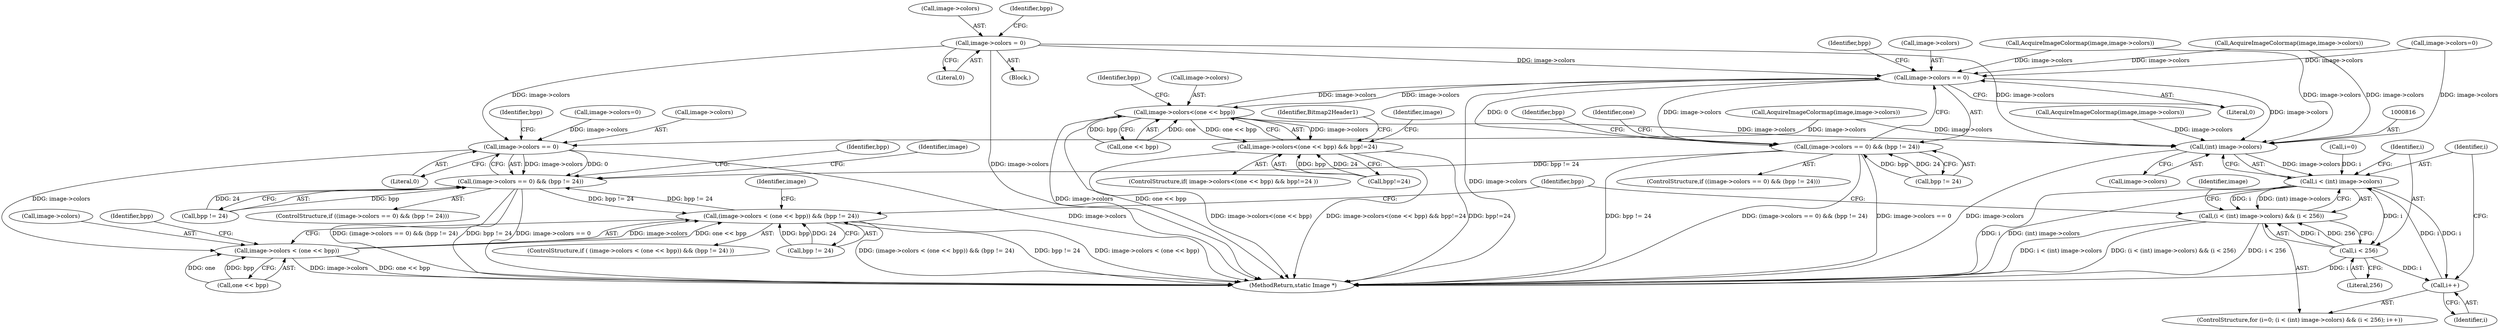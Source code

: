 digraph "0_ImageMagick_d9b2209a69ee90d8df81fb124eb66f593eb9f599_0@pointer" {
"1000309" [label="(Call,image->colors = 0)"];
"1000780" [label="(Call,image->colors == 0)"];
"1000779" [label="(Call,(image->colors == 0) && (bpp != 24))"];
"1000875" [label="(Call,(image->colors < (one << bpp)) && (bpp != 24))"];
"1000876" [label="(Call,image->colors < (one << bpp))"];
"1000815" [label="(Call,(int) image->colors)"];
"1000813" [label="(Call,i < (int) image->colors)"];
"1000812" [label="(Call,(i < (int) image->colors) && (i < 256))"];
"1000820" [label="(Call,i < 256)"];
"1000823" [label="(Call,i++)"];
"1001482" [label="(Call,image->colors == 0)"];
"1001481" [label="(Call,(image->colors == 0) && (bpp != 24))"];
"1001518" [label="(Call,image->colors<(one << bpp))"];
"1001517" [label="(Call,image->colors<(one << bpp) && bpp!=24)"];
"1000781" [label="(Call,image->colors)"];
"1001514" [label="(Identifier,bpp)"];
"1000778" [label="(ControlStructure,if ((image->colors == 0) && (bpp != 24)))"];
"1001318" [label="(Call,AcquireImageColormap(image,image->colors))"];
"1001480" [label="(ControlStructure,if ((image->colors == 0) && (bpp != 24)))"];
"1000908" [label="(Identifier,bpp)"];
"1000877" [label="(Call,image->colors)"];
"1000830" [label="(Identifier,image)"];
"1000815" [label="(Call,(int) image->colors)"];
"1000313" [label="(Literal,0)"];
"1000820" [label="(Call,i < 256)"];
"1000779" [label="(Call,(image->colors == 0) && (bpp != 24))"];
"1000817" [label="(Call,image->colors)"];
"1001738" [label="(Call,image->colors=0)"];
"1000812" [label="(Call,(i < (int) image->colors) && (i < 256))"];
"1000872" [label="(Identifier,bpp)"];
"1001504" [label="(Call,AcquireImageColormap(image,image->colors))"];
"1000884" [label="(Identifier,bpp)"];
"1000808" [label="(ControlStructure,for (i=0; (i < (int) image->colors) && (i < 256); i++))"];
"1000883" [label="(Call,bpp != 24)"];
"1000310" [label="(Call,image->colors)"];
"1001914" [label="(MethodReturn,static Image *)"];
"1000784" [label="(Literal,0)"];
"1000814" [label="(Identifier,i)"];
"1000809" [label="(Call,i=0)"];
"1000880" [label="(Call,one << bpp)"];
"1001486" [label="(Literal,0)"];
"1000503" [label="(Call,AcquireImageColormap(image,image->colors))"];
"1000874" [label="(ControlStructure,if ( (image->colors < (one << bpp)) && (bpp != 24) ))"];
"1001157" [label="(Call,image->colors=0)"];
"1001519" [label="(Call,image->colors)"];
"1001481" [label="(Call,(image->colors == 0) && (bpp != 24))"];
"1000780" [label="(Call,image->colors == 0)"];
"1000798" [label="(Call,AcquireImageColormap(image,image->colors))"];
"1000823" [label="(Call,i++)"];
"1000785" [label="(Call,bpp != 24)"];
"1001516" [label="(ControlStructure,if( image->colors<(one << bpp) && bpp!=24 ))"];
"1001518" [label="(Call,image->colors<(one << bpp))"];
"1001550" [label="(Identifier,Bitmap2Header1)"];
"1001483" [label="(Call,image->colors)"];
"1001493" [label="(Identifier,one)"];
"1000888" [label="(Identifier,image)"];
"1001488" [label="(Identifier,bpp)"];
"1000315" [label="(Identifier,bpp)"];
"1001517" [label="(Call,image->colors<(one << bpp) && bpp!=24)"];
"1001530" [label="(Identifier,image)"];
"1000876" [label="(Call,image->colors < (one << bpp))"];
"1000875" [label="(Call,(image->colors < (one << bpp)) && (bpp != 24))"];
"1001482" [label="(Call,image->colors == 0)"];
"1000141" [label="(Block,)"];
"1000824" [label="(Identifier,i)"];
"1000821" [label="(Identifier,i)"];
"1001526" [label="(Identifier,bpp)"];
"1000813" [label="(Call,i < (int) image->colors)"];
"1001487" [label="(Call,bpp != 24)"];
"1000309" [label="(Call,image->colors = 0)"];
"1000786" [label="(Identifier,bpp)"];
"1000822" [label="(Literal,256)"];
"1001525" [label="(Call,bpp!=24)"];
"1000791" [label="(Identifier,image)"];
"1001522" [label="(Call,one << bpp)"];
"1000309" -> "1000141"  [label="AST: "];
"1000309" -> "1000313"  [label="CFG: "];
"1000310" -> "1000309"  [label="AST: "];
"1000313" -> "1000309"  [label="AST: "];
"1000315" -> "1000309"  [label="CFG: "];
"1000309" -> "1001914"  [label="DDG: image->colors"];
"1000309" -> "1000780"  [label="DDG: image->colors"];
"1000309" -> "1000815"  [label="DDG: image->colors"];
"1000309" -> "1001482"  [label="DDG: image->colors"];
"1000780" -> "1000779"  [label="AST: "];
"1000780" -> "1000784"  [label="CFG: "];
"1000781" -> "1000780"  [label="AST: "];
"1000784" -> "1000780"  [label="AST: "];
"1000786" -> "1000780"  [label="CFG: "];
"1000779" -> "1000780"  [label="CFG: "];
"1000780" -> "1001914"  [label="DDG: image->colors"];
"1000780" -> "1000779"  [label="DDG: image->colors"];
"1000780" -> "1000779"  [label="DDG: 0"];
"1000503" -> "1000780"  [label="DDG: image->colors"];
"1001157" -> "1000780"  [label="DDG: image->colors"];
"1000780" -> "1000876"  [label="DDG: image->colors"];
"1000779" -> "1000778"  [label="AST: "];
"1000779" -> "1000785"  [label="CFG: "];
"1000785" -> "1000779"  [label="AST: "];
"1000791" -> "1000779"  [label="CFG: "];
"1000872" -> "1000779"  [label="CFG: "];
"1000779" -> "1001914"  [label="DDG: bpp != 24"];
"1000779" -> "1001914"  [label="DDG: image->colors == 0"];
"1000779" -> "1001914"  [label="DDG: (image->colors == 0) && (bpp != 24)"];
"1001481" -> "1000779"  [label="DDG: bpp != 24"];
"1000875" -> "1000779"  [label="DDG: bpp != 24"];
"1000785" -> "1000779"  [label="DDG: bpp"];
"1000785" -> "1000779"  [label="DDG: 24"];
"1000779" -> "1000875"  [label="DDG: bpp != 24"];
"1000875" -> "1000874"  [label="AST: "];
"1000875" -> "1000876"  [label="CFG: "];
"1000875" -> "1000883"  [label="CFG: "];
"1000876" -> "1000875"  [label="AST: "];
"1000883" -> "1000875"  [label="AST: "];
"1000888" -> "1000875"  [label="CFG: "];
"1000908" -> "1000875"  [label="CFG: "];
"1000875" -> "1001914"  [label="DDG: bpp != 24"];
"1000875" -> "1001914"  [label="DDG: image->colors < (one << bpp)"];
"1000875" -> "1001914"  [label="DDG: (image->colors < (one << bpp)) && (bpp != 24)"];
"1000876" -> "1000875"  [label="DDG: image->colors"];
"1000876" -> "1000875"  [label="DDG: one << bpp"];
"1000883" -> "1000875"  [label="DDG: bpp"];
"1000883" -> "1000875"  [label="DDG: 24"];
"1000876" -> "1000880"  [label="CFG: "];
"1000877" -> "1000876"  [label="AST: "];
"1000880" -> "1000876"  [label="AST: "];
"1000884" -> "1000876"  [label="CFG: "];
"1000876" -> "1001914"  [label="DDG: one << bpp"];
"1000876" -> "1001914"  [label="DDG: image->colors"];
"1000880" -> "1000876"  [label="DDG: one"];
"1000880" -> "1000876"  [label="DDG: bpp"];
"1000815" -> "1000813"  [label="AST: "];
"1000815" -> "1000817"  [label="CFG: "];
"1000816" -> "1000815"  [label="AST: "];
"1000817" -> "1000815"  [label="AST: "];
"1000813" -> "1000815"  [label="CFG: "];
"1000815" -> "1001914"  [label="DDG: image->colors"];
"1000815" -> "1000813"  [label="DDG: image->colors"];
"1001518" -> "1000815"  [label="DDG: image->colors"];
"1001504" -> "1000815"  [label="DDG: image->colors"];
"1001318" -> "1000815"  [label="DDG: image->colors"];
"1000798" -> "1000815"  [label="DDG: image->colors"];
"1001482" -> "1000815"  [label="DDG: image->colors"];
"1000503" -> "1000815"  [label="DDG: image->colors"];
"1001738" -> "1000815"  [label="DDG: image->colors"];
"1000813" -> "1000812"  [label="AST: "];
"1000814" -> "1000813"  [label="AST: "];
"1000821" -> "1000813"  [label="CFG: "];
"1000812" -> "1000813"  [label="CFG: "];
"1000813" -> "1001914"  [label="DDG: i"];
"1000813" -> "1001914"  [label="DDG: (int) image->colors"];
"1000813" -> "1000812"  [label="DDG: i"];
"1000813" -> "1000812"  [label="DDG: (int) image->colors"];
"1000809" -> "1000813"  [label="DDG: i"];
"1000823" -> "1000813"  [label="DDG: i"];
"1000813" -> "1000820"  [label="DDG: i"];
"1000813" -> "1000823"  [label="DDG: i"];
"1000812" -> "1000808"  [label="AST: "];
"1000812" -> "1000820"  [label="CFG: "];
"1000820" -> "1000812"  [label="AST: "];
"1000830" -> "1000812"  [label="CFG: "];
"1000908" -> "1000812"  [label="CFG: "];
"1000812" -> "1001914"  [label="DDG: i < 256"];
"1000812" -> "1001914"  [label="DDG: i < (int) image->colors"];
"1000812" -> "1001914"  [label="DDG: (i < (int) image->colors) && (i < 256)"];
"1000820" -> "1000812"  [label="DDG: i"];
"1000820" -> "1000812"  [label="DDG: 256"];
"1000820" -> "1000822"  [label="CFG: "];
"1000821" -> "1000820"  [label="AST: "];
"1000822" -> "1000820"  [label="AST: "];
"1000820" -> "1001914"  [label="DDG: i"];
"1000820" -> "1000823"  [label="DDG: i"];
"1000823" -> "1000808"  [label="AST: "];
"1000823" -> "1000824"  [label="CFG: "];
"1000824" -> "1000823"  [label="AST: "];
"1000814" -> "1000823"  [label="CFG: "];
"1001482" -> "1001481"  [label="AST: "];
"1001482" -> "1001486"  [label="CFG: "];
"1001483" -> "1001482"  [label="AST: "];
"1001486" -> "1001482"  [label="AST: "];
"1001488" -> "1001482"  [label="CFG: "];
"1001481" -> "1001482"  [label="CFG: "];
"1001482" -> "1001914"  [label="DDG: image->colors"];
"1001482" -> "1001481"  [label="DDG: image->colors"];
"1001482" -> "1001481"  [label="DDG: 0"];
"1001518" -> "1001482"  [label="DDG: image->colors"];
"1001504" -> "1001482"  [label="DDG: image->colors"];
"1001318" -> "1001482"  [label="DDG: image->colors"];
"1001738" -> "1001482"  [label="DDG: image->colors"];
"1001482" -> "1001518"  [label="DDG: image->colors"];
"1001481" -> "1001480"  [label="AST: "];
"1001481" -> "1001487"  [label="CFG: "];
"1001487" -> "1001481"  [label="AST: "];
"1001493" -> "1001481"  [label="CFG: "];
"1001514" -> "1001481"  [label="CFG: "];
"1001481" -> "1001914"  [label="DDG: bpp != 24"];
"1001481" -> "1001914"  [label="DDG: (image->colors == 0) && (bpp != 24)"];
"1001481" -> "1001914"  [label="DDG: image->colors == 0"];
"1001487" -> "1001481"  [label="DDG: bpp"];
"1001487" -> "1001481"  [label="DDG: 24"];
"1001518" -> "1001517"  [label="AST: "];
"1001518" -> "1001522"  [label="CFG: "];
"1001519" -> "1001518"  [label="AST: "];
"1001522" -> "1001518"  [label="AST: "];
"1001526" -> "1001518"  [label="CFG: "];
"1001517" -> "1001518"  [label="CFG: "];
"1001518" -> "1001914"  [label="DDG: image->colors"];
"1001518" -> "1001914"  [label="DDG: one << bpp"];
"1001518" -> "1001517"  [label="DDG: image->colors"];
"1001518" -> "1001517"  [label="DDG: one << bpp"];
"1001522" -> "1001518"  [label="DDG: one"];
"1001522" -> "1001518"  [label="DDG: bpp"];
"1001517" -> "1001516"  [label="AST: "];
"1001517" -> "1001525"  [label="CFG: "];
"1001525" -> "1001517"  [label="AST: "];
"1001530" -> "1001517"  [label="CFG: "];
"1001550" -> "1001517"  [label="CFG: "];
"1001517" -> "1001914"  [label="DDG: image->colors<(one << bpp) && bpp!=24"];
"1001517" -> "1001914"  [label="DDG: bpp!=24"];
"1001517" -> "1001914"  [label="DDG: image->colors<(one << bpp)"];
"1001525" -> "1001517"  [label="DDG: bpp"];
"1001525" -> "1001517"  [label="DDG: 24"];
}
